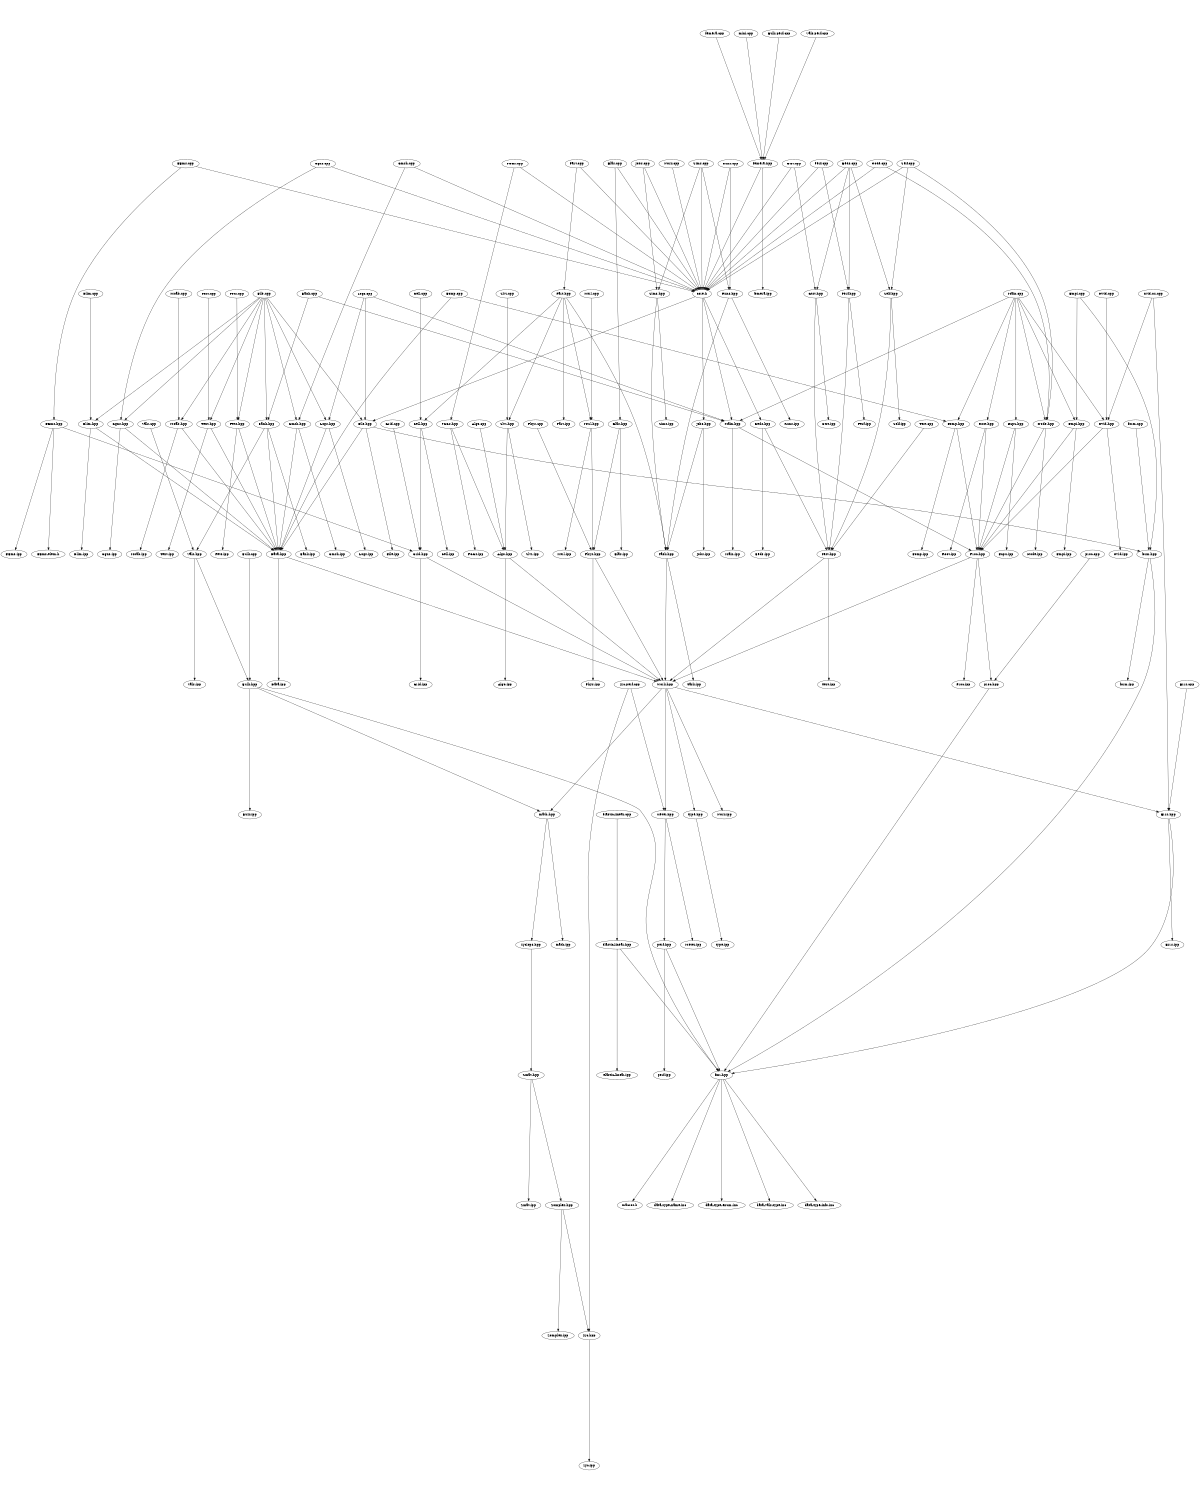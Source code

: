 digraph "source tree" {
    overlap=scale;
    size="8,10";
    ratio="fill";
    fontsize="16";
    fontname="Helvetica";
	clusterrank="local";
	"Main.cpp" -> "Nvid.hpp"
	"Dlim.hpp" -> "Data.hpp"
	"Part.hpp" -> "Cell.hpp"
	"Sims.cpp" -> "Sims.hpp"
	"Fomp.hpp" -> "Fomp.ipp"
	"Sims.cpp" -> "core.h"
	"Runs.hpp" -> "Task.hpp"
	"Part.cpp" -> "core.h"
	"fmr.hpp" -> "data-vals-type.inc"
	"Cgns.hpp" -> "Data.hpp"
	"Algo.hpp" -> "Work.hpp"
	"Moab.cpp" -> "Moab.hpp"
	"fmr.hpp" -> "data-type-info.inc"
	"Cell.hpp" -> "Grid.hpp"
	"Runs.cpp" -> "Runs.hpp"
	"Dlim.hpp" -> "Dlim.ipp"
	"Beds.cpp" -> "core.h"
	"Dlim.cpp" -> "Dlim.hpp"
	"Algo.cpp" -> "Algo.hpp"
	"Perf.cpp" -> "Perf.hpp"
	"Sims.cpp" -> "Runs.hpp"
	"Bank.hpp" -> "Vals.hpp"
	"Cgns.cpp" -> "Cgns.hpp"
	"Errs.cpp" -> "Errs.hpp"
	"PCGs.cpp" -> "PCGs.hpp"
	"Beds.cpp" -> "Perf.hpp"
	"Data.hpp" -> "Work.hpp"
	"Self.cpp" -> "Self.hpp"
	"Gtst.cpp" -> "Gtst.hpp"
	"Fomp.cpp" -> "Data.hpp"
	"File.cpp" -> "Logs.hpp"
	"Main.cpp" -> "Fmpi.hpp"
	"Slvr.hpp" -> "Slvr.ipp"
	"Gtst.hpp" -> "Gtst.ipp"
	"Main.hpp" -> "Proc.hpp"
	"Root.hpp" -> "Proc.hpp"
	"Data.hpp" -> "Data.ipp"
	"Fmpi.hpp" -> "Fmpi.ipp"
	"Proc.hpp" -> "proc.hpp"
	"FEms.hpp" -> "Grid.hpp"
	"Beds.cpp" -> "Gtst.hpp"
	"Fcpu.hpp" -> "Fcpu.ipp"
	"Logs.cpp" -> "File.hpp"
	"proc.cpp" -> "proc.hpp"
	"Node.hpp" -> "Proc.hpp"
	"Bank.cpp" -> "Main.hpp"
	"elastic-linear.hpp" -> "elastic-linear.ipp"
	"Vals.hpp" -> "Vals.ipp"
	"Nvid.hpp" -> "Nvid.ipp"
	"File.hpp" -> "form.hpp"
	"Sims.hpp" -> "Sims.ipp"
	"Work.hpp" -> "Meter.hpp"
	"Main.cpp" -> "Fomp.hpp"
	"Root.hpp" -> "Root.ipp"
	"Jobs.hpp" -> "Jobs.ipp"
	"Phys.hpp" -> "Phys.ipp"
	"Grid.hpp" -> "Work.hpp"
	"Fomp.cpp" -> "Fomp.hpp"
	"Moab.hpp" -> "Moab.ipp"
	"Part.cpp" -> "Part.hpp"
	"Logs.cpp" -> "Logs.hpp"
	"Work.hpp" -> "Errs.hpp"
	"Part.hpp" -> "Mtrl.hpp"
	"Text.hpp" -> "Text.ipp"
	"elastic-linear.hpp" -> "fmr.hpp"
	"perf.hpp" -> "fmr.hpp"
	"Pets.hpp" -> "Pets.ipp"
	"Grid.cpp" -> "Grid.hpp"
	"Fmpi.hpp" -> "Proc.hpp"
	"Gtst.hpp" -> "Test.hpp"
	"Zomplex.hpp" -> "zyc.hpp"
	"Elas.hpp" -> "Phys.hpp"
	"Beds.hpp" -> "Test.hpp"
	"Meter.hpp" -> "perf.hpp"
	"type.hpp" -> "type.ipp"
	"Beds.hpp" -> "Beds.ipp"
	"core.h" -> "Jobs.hpp"
	"File.cpp" -> "Gmsh.hpp"
	"File.cpp" -> "Bank.hpp"
	"Work.hpp" -> "math.hpp"
	"core.h" -> "File.hpp"
	"Text.hpp" -> "Data.hpp"
	"Main.cpp" -> "Fcpu.hpp"
	"Logs.hpp" -> "Logs.ipp"
	"Zmat.hpp" -> "Zmat.ipp"
	"Cell.cpp" -> "Cell.hpp"
	"File.hpp" -> "File.ipp"
	"math.hpp" -> "math.ipp"
	"nvid.cu.cpp" -> "Nvid.hpp"
	"Fcpu.hpp" -> "Proc.hpp"
	"Beds.cpp" -> "Self.hpp"
	"Runs.cpp" -> "core.h"
	"perf.hpp" -> "perf.ipp"
	"Proc.hpp" -> "Work.hpp"
	"Phys.hpp" -> "Work.hpp"
	"Self.hpp" -> "Self.ipp"
	"Mtrl.hpp" -> "Phys.hpp"
	"Part.hpp" -> "Task.hpp"
	"Self.cpp" -> "Node.hpp"
	"Fmpi.cpp" -> "Fmpi.hpp"
	"Jobs.cpp" -> "Sims.hpp"
	"Work.hpp" -> "type.hpp"
	"math.hpp" -> "zyclops.hpp"
	"fmr.hpp" -> "macros.h"
	"Logs.hpp" -> "Data.hpp"
	"Bank.hpp" -> "Bank.ipp"
	"femera.cpp" -> "femera.hpp"
	"Gmsh.cpp" -> "core.h"
	"mini.cpp" -> "femera.hpp"
	"Phys.cpp" -> "Phys.hpp"
	"Algo.hpp" -> "Algo.ipp"
	"form.hpp" -> "form.ipp"
	"fmr.hpp" -> "data-type-name.inc"
	"Self.cpp" -> "core.h"
	"Meter.hpp" -> "Meter.ipp"
	"File.hpp" -> "Data.hpp"
	"zyclops.hpp" -> "Zmat.hpp"
	"Gmsh.hpp" -> "Data.hpp"
	"Gmsh.cpp" -> "Gmsh.hpp"
	"Perf.hpp" -> "Test.hpp"
	"Elas.cpp" -> "core.h"
	"Mtrl.hpp" -> "Mtrl.ipp"
	"Part.hpp" -> "Part.ipp"
	"Work.cpp" -> "core.h"
	"FEms.hpp" -> "FEms.ipp"
	"zyc.perf.cpp" -> "Meter.hpp"
	"Fmpi.cpp" -> "form.hpp"
	"Main.cpp" -> "Node.hpp"
	"Gtst.cpp" -> "core.h"
	"Node.cpp" -> "Node.hpp"
	"Elas.cpp" -> "Elas.hpp"
	"Cell.hpp" -> "Cell.ipp"
	"Node.hpp" -> "Node.ipp"
	"femera.hpp" -> "femera.ipp"
	"PCGs.hpp" -> "PCGs.ipp"
	"File.cpp" -> "Moab.hpp"
	"File.cpp" -> "Text.hpp"
	"form.hpp" -> "fmr.hpp"
	"Bank.hpp" -> "Data.hpp"
	"Bulk.hpp" -> "Bulk.ipp"
	"Test.cpp" -> "Test.hpp"
	"Zmat.hpp" -> "Zomplex.hpp"
	"form.cpp" -> "form.hpp"
	"Logs.cpp" -> "Main.hpp"
	"Bulk.cpp" -> "Bulk.hpp"
	"Jobs.hpp" -> "Task.hpp"
	"File.cpp" -> "Pets.hpp"
	"FEms.hpp" -> "FEms-elem.h"
	"Cgns.hpp" -> "Cgns.ipp"
	"Bulk.perf.cpp" -> "femera.hpp"
	"Proc.hpp" -> "Proc.ipp"
	"Runs.hpp" -> "Runs.ipp"
	"Slvr.cpp" -> "Slvr.hpp"
	"Slvr.hpp" -> "Algo.hpp"
	"zyc.hpp" -> "zyc.ipp"
	"Errs.hpp" -> "Errs.ipp"
	"femera.hpp" -> "core.h"
	"Pets.cpp" -> "Pets.hpp"
	"proc.hpp" -> "fmr.hpp"
	"Part.hpp" -> "Slvr.hpp"
	"elastic-linear.cpp" -> "elastic-linear.hpp"
	"Task.hpp" -> "Work.hpp"
	"Node.cpp" -> "core.h"
	"Main.cpp" -> "Root.hpp"
	"FEms.cpp" -> "FEms.hpp"
	"PCGs.cpp" -> "core.h"
	"Bulk.hpp" -> "math.hpp"
	"nvid.cu.cpp" -> "Errs.hpp"
	"Elas.hpp" -> "Elas.ipp"
	"Jobs.cpp" -> "core.h"
	"zyc.perf.cpp" -> "zyc.hpp"
	"File.cpp" -> "Dlim.hpp"
	"Mtrl.cpp" -> "Mtrl.hpp"
	"Sims.hpp" -> "Task.hpp"
	"Fomp.hpp" -> "Proc.hpp"
	"core.h" -> "Main.hpp"
	"Test.hpp" -> "Test.ipp"
	"Vals.hpp" -> "Bulk.hpp"
	"Task.hpp" -> "Task.ipp"
	"File.cpp" -> "File.hpp"
	"core.h" -> "Beds.hpp"
	"Nvid.hpp" -> "Proc.hpp"
	"Perf.cpp" -> "core.h"
	"Vals.cpp" -> "Vals.hpp"
	"FEms.cpp" -> "core.h"
	"Work.hpp" -> "Work.ipp"
	"Zomplex.hpp" -> "Zomplex.ipp"
	"Text.cpp" -> "Text.hpp"
	"PCGs.hpp" -> "Algo.hpp"
	"Grid.hpp" -> "Grid.ipp"
	"Nvid.cpp" -> "Nvid.hpp"
	"Moab.hpp" -> "Data.hpp"
	"Vals.perf.cpp" -> "femera.hpp"
	"Gmsh.hpp" -> "Gmsh.ipp"
	"Errs.hpp" -> "fmr.hpp"
	"Pets.hpp" -> "Data.hpp"
	"fmr.hpp" -> "data-type-enum.inc"
	"Main.cpp" -> "Main.hpp"
	"Bulk.hpp" -> "fmr.hpp"
	"Test.hpp" -> "Work.hpp"
	"Main.hpp" -> "Main.ipp"
	"File.cpp" -> "Cgns.hpp"
	"Cgns.cpp" -> "core.h"
	"Perf.hpp" -> "Perf.ipp"
	"Bank.cpp" -> "Bank.hpp"
	"Self.hpp" -> "Test.hpp"
}
